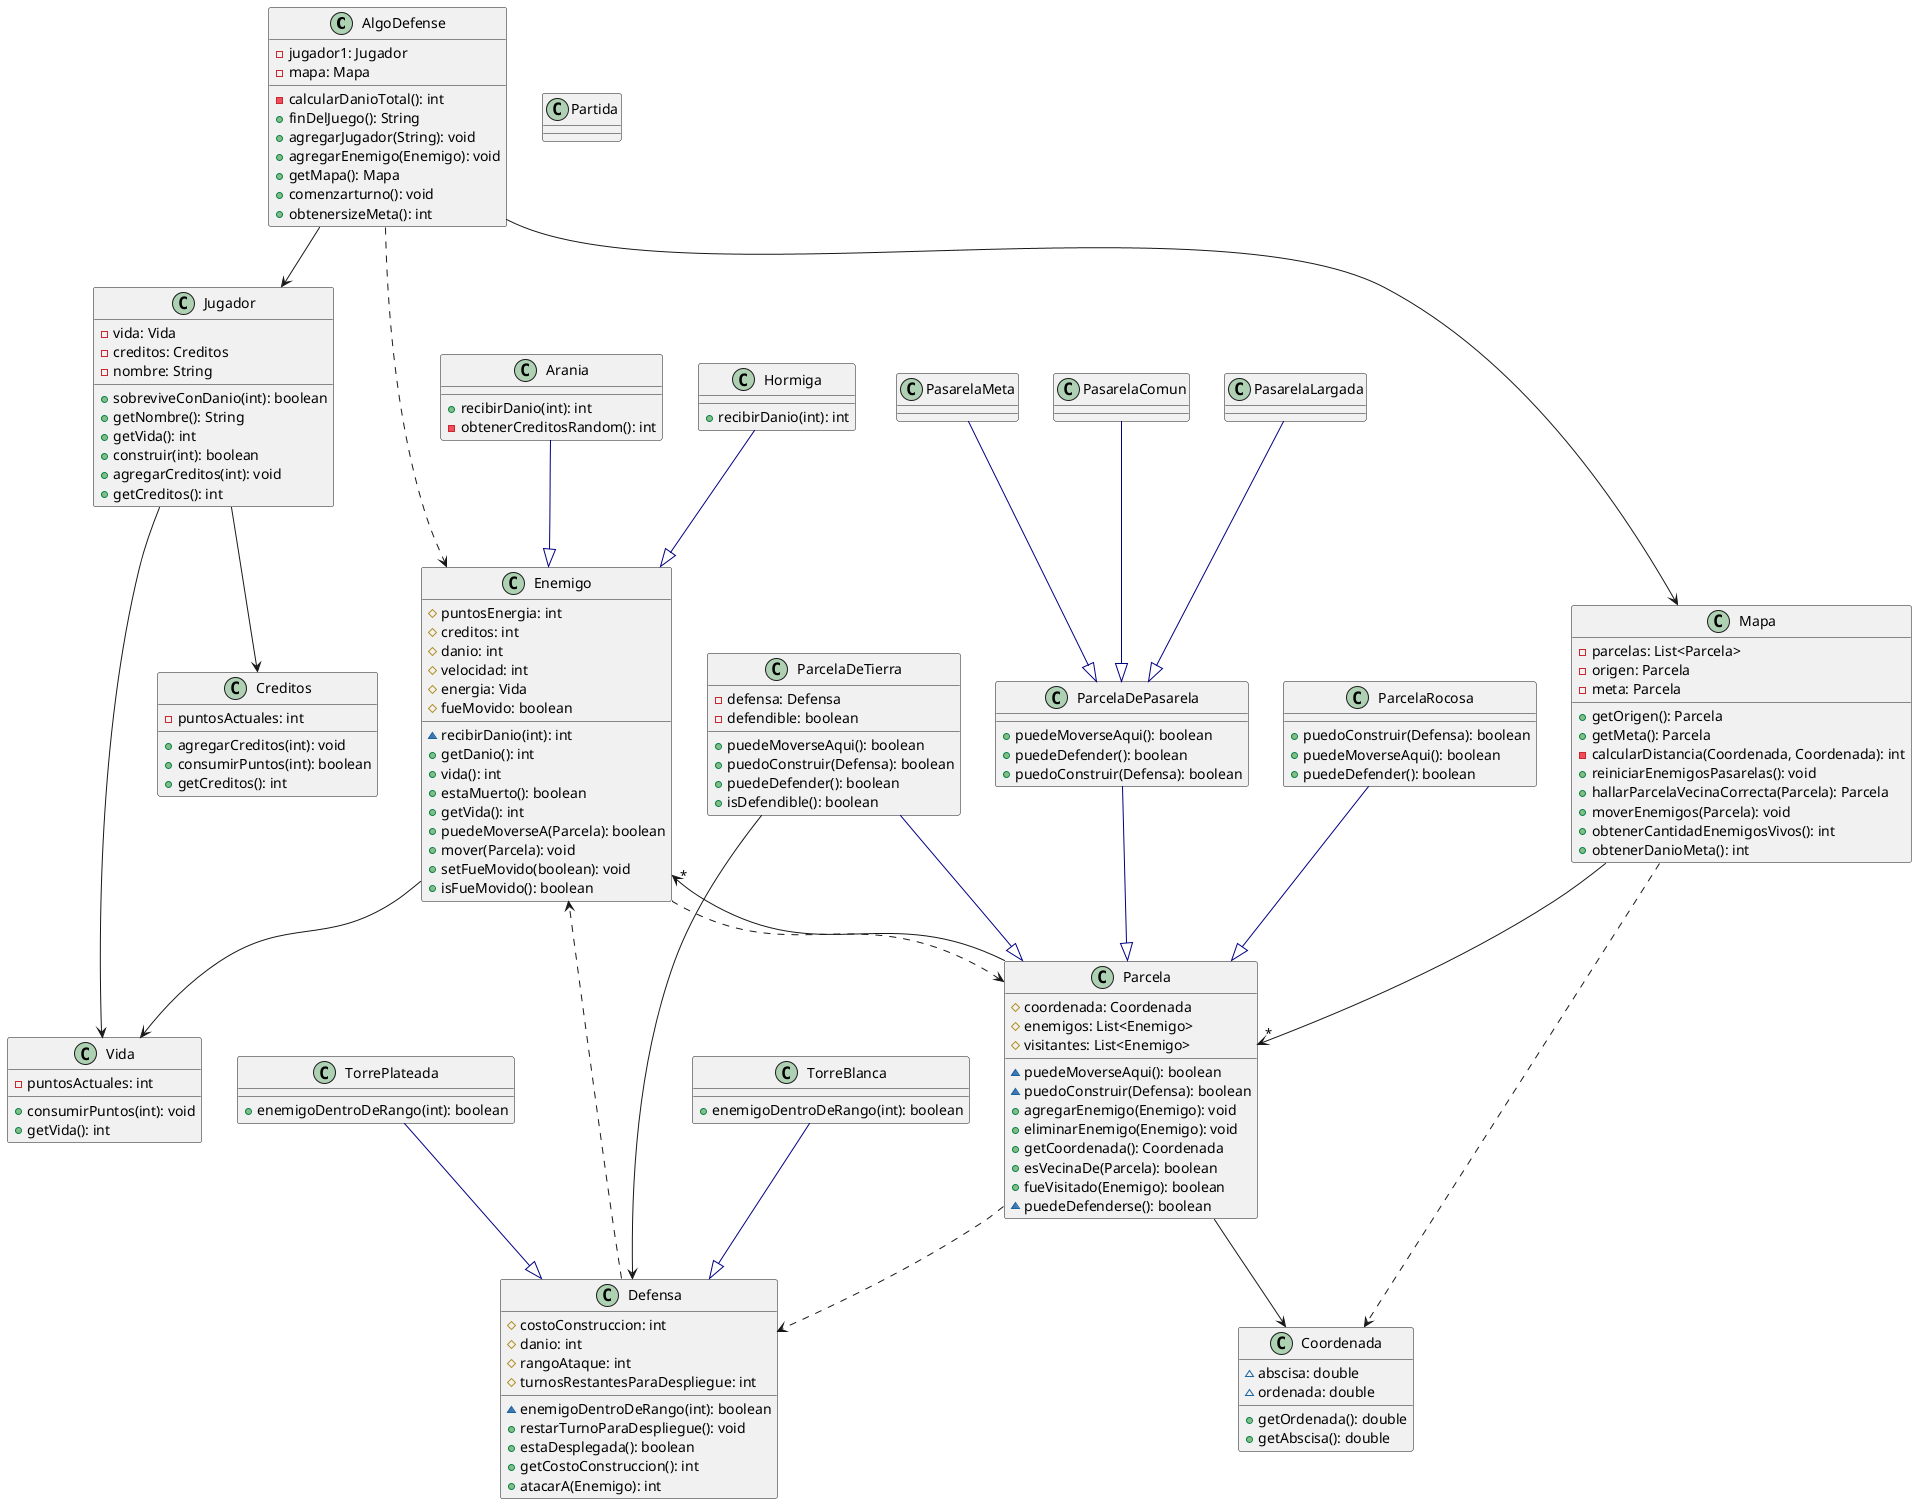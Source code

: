 @startuml
class AlgoDefense {
  - jugador1: Jugador
  - mapa: Mapa

  - calcularDanioTotal(): int
  + finDelJuego(): String
  + agregarJugador(String): void
  + agregarEnemigo(Enemigo): void
  + getMapa(): Mapa
  + comenzarturno(): void
  + obtenersizeMeta(): int
}
class Arania {
  + recibirDanio(int): int
  - obtenerCreditosRandom(): int
}
class Coordenada {
  ~ abscisa: double
  ~ ordenada: double
  + getOrdenada(): double
  + getAbscisa(): double
}
class Creditos {
  - puntosActuales: int
  + agregarCreditos(int): void
  + consumirPuntos(int): boolean
  + getCreditos(): int
}
class Defensa {
  # costoConstruccion: int
  # danio: int
  # rangoAtaque: int
  # turnosRestantesParaDespliegue: int
  ~ enemigoDentroDeRango(int): boolean
  + restarTurnoParaDespliegue(): void
  + estaDesplegada(): boolean
  + getCostoConstruccion(): int
  + atacarA(Enemigo): int
}
class Enemigo {

  # puntosEnergia: int
  # creditos: int
  # danio: int
  # velocidad: int
  # energia: Vida
  # fueMovido: boolean

  ~ recibirDanio(int): int
  + getDanio(): int
  + vida(): int
  + estaMuerto(): boolean
  + getVida(): int
  + puedeMoverseA(Parcela): boolean
  + mover(Parcela): void
  + setFueMovido(boolean): void
  + isFueMovido(): boolean
}
class Hormiga {
  + recibirDanio(int): int
}
class Jugador {
  - vida: Vida
  - creditos: Creditos
  - nombre: String

  + sobreviveConDanio(int): boolean
  + getNombre(): String
  + getVida(): int
  + construir(int): boolean
  + agregarCreditos(int): void
  + getCreditos(): int
}
class Mapa {
  - parcelas: List<Parcela>
  - origen: Parcela
  - meta: Parcela

  + getOrigen(): Parcela
  + getMeta(): Parcela
  - calcularDistancia(Coordenada, Coordenada): int
  + reiniciarEnemigosPasarelas(): void
  + hallarParcelaVecinaCorrecta(Parcela): Parcela
  + moverEnemigos(Parcela): void
  + obtenerCantidadEnemigosVivos(): int
  + obtenerDanioMeta(): int
}
class Parcela {
  # coordenada: Coordenada
  # enemigos: List<Enemigo>
  # visitantes: List<Enemigo>

  ~ puedeMoverseAqui(): boolean
  ~ puedoConstruir(Defensa): boolean
  + agregarEnemigo(Enemigo): void
  + eliminarEnemigo(Enemigo): void
  + getCoordenada(): Coordenada
  + esVecinaDe(Parcela): boolean
  + fueVisitado(Enemigo): boolean
  ~ puedeDefenderse(): boolean

}
class ParcelaDePasarela {
  + puedeMoverseAqui(): boolean
  + puedeDefender(): boolean
  + puedoConstruir(Defensa): boolean
}
class ParcelaDeTierra {
  - defensa: Defensa
  - defendible: boolean
  + puedeMoverseAqui(): boolean
  + puedoConstruir(Defensa): boolean
  + puedeDefender(): boolean
  + isDefendible(): boolean
}
class ParcelaRocosa {
  + puedoConstruir(Defensa): boolean
  + puedeMoverseAqui(): boolean
  + puedeDefender(): boolean
}
class Partida
class PasarelaComun
class PasarelaLargada
class PasarelaMeta
class TorreBlanca {
  + enemigoDentroDeRango(int): boolean
}
class TorrePlateada {
  + enemigoDentroDeRango(int): boolean
}
class Vida {
  - puntosActuales: int
  + consumirPuntos(int): void
  + getVida(): int
}
' CAMBIAR 👇👇👇👇👇👇👇👇👇👇👇👇👇👇👇👇👇👇👇👇👇👇👇👇👇👇👇👇👇👇👇👇👇
Arania             -[#000082,plain]-^  Enemigo           
Hormiga            -[#000082,plain]-^  Enemigo           
ParcelaDePasarela  -[#000082,plain]-^  Parcela           
ParcelaDeTierra    -[#000082,plain]-^  Parcela           
ParcelaRocosa      -[#000082,plain]-^  Parcela           
PasarelaComun      -[#000082,plain]-^  ParcelaDePasarela 
PasarelaLargada    -[#000082,plain]-^  ParcelaDePasarela 
PasarelaMeta       -[#000082,plain]-^  ParcelaDePasarela 
TorreBlanca        -[#000082,plain]-^  Defensa           
TorrePlateada      -[#000082,plain]-^  Defensa

AlgoDefense --> Jugador
AlgoDefense --> Mapa
AlgoDefense ...> Enemigo

Defensa ...> Enemigo

Enemigo --> Vida
Enemigo ..> Parcela

Jugador --> Creditos
Jugador --> Vida


Mapa -->"*" Parcela
Mapa ..> Coordenada

Parcela --> Coordenada
Parcela -->"*" Enemigo
Parcela ..> Defensa

ParcelaDeTierra --> Defensa
@enduml